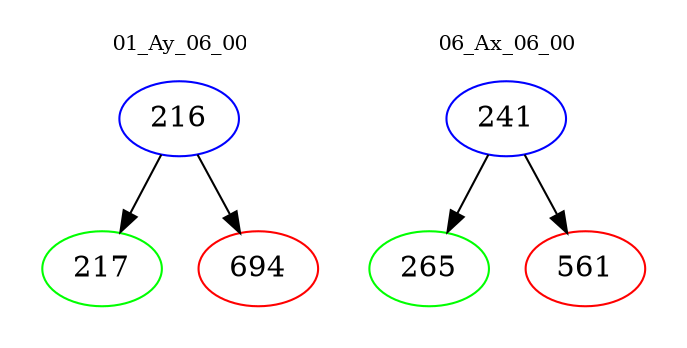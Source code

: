 digraph{
subgraph cluster_0 {
color = white
label = "01_Ay_06_00";
fontsize=10;
T0_216 [label="216", color="blue"]
T0_216 -> T0_217 [color="black"]
T0_217 [label="217", color="green"]
T0_216 -> T0_694 [color="black"]
T0_694 [label="694", color="red"]
}
subgraph cluster_1 {
color = white
label = "06_Ax_06_00";
fontsize=10;
T1_241 [label="241", color="blue"]
T1_241 -> T1_265 [color="black"]
T1_265 [label="265", color="green"]
T1_241 -> T1_561 [color="black"]
T1_561 [label="561", color="red"]
}
}
